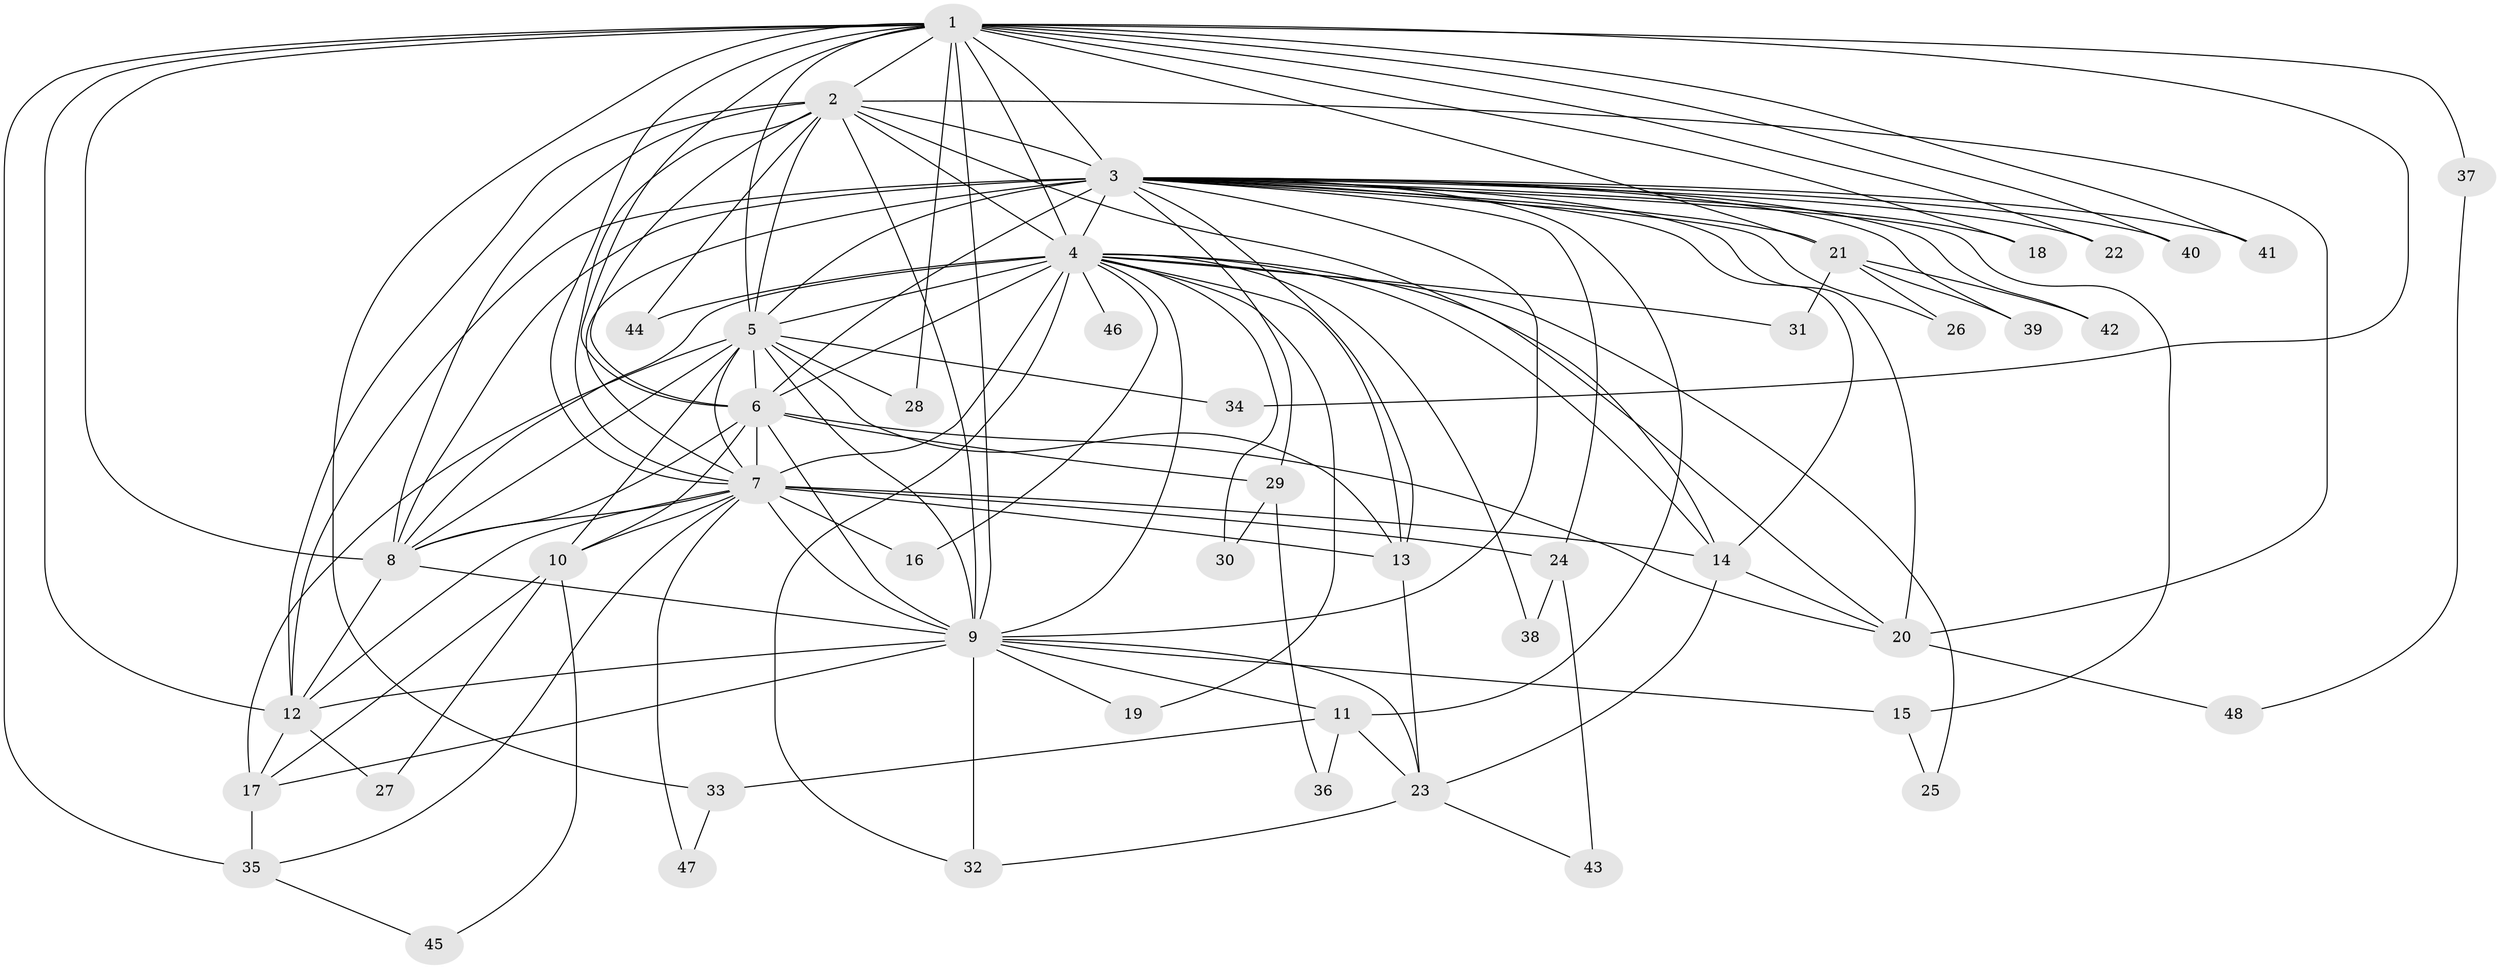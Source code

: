// original degree distribution, {27: 0.010416666666666666, 19: 0.010416666666666666, 23: 0.010416666666666666, 25: 0.010416666666666666, 16: 0.010416666666666666, 15: 0.010416666666666666, 17: 0.010416666666666666, 20: 0.010416666666666666, 24: 0.010416666666666666, 21: 0.010416666666666666, 6: 0.041666666666666664, 3: 0.15625, 5: 0.041666666666666664, 2: 0.59375, 4: 0.0625}
// Generated by graph-tools (version 1.1) at 2025/34/03/09/25 02:34:46]
// undirected, 48 vertices, 130 edges
graph export_dot {
graph [start="1"]
  node [color=gray90,style=filled];
  1;
  2;
  3;
  4;
  5;
  6;
  7;
  8;
  9;
  10;
  11;
  12;
  13;
  14;
  15;
  16;
  17;
  18;
  19;
  20;
  21;
  22;
  23;
  24;
  25;
  26;
  27;
  28;
  29;
  30;
  31;
  32;
  33;
  34;
  35;
  36;
  37;
  38;
  39;
  40;
  41;
  42;
  43;
  44;
  45;
  46;
  47;
  48;
  1 -- 2 [weight=2.0];
  1 -- 3 [weight=3.0];
  1 -- 4 [weight=1.0];
  1 -- 5 [weight=2.0];
  1 -- 6 [weight=2.0];
  1 -- 7 [weight=1.0];
  1 -- 8 [weight=1.0];
  1 -- 9 [weight=1.0];
  1 -- 12 [weight=1.0];
  1 -- 18 [weight=1.0];
  1 -- 21 [weight=1.0];
  1 -- 22 [weight=1.0];
  1 -- 28 [weight=1.0];
  1 -- 33 [weight=1.0];
  1 -- 34 [weight=2.0];
  1 -- 35 [weight=2.0];
  1 -- 37 [weight=1.0];
  1 -- 40 [weight=1.0];
  1 -- 41 [weight=1.0];
  2 -- 3 [weight=1.0];
  2 -- 4 [weight=1.0];
  2 -- 5 [weight=2.0];
  2 -- 6 [weight=1.0];
  2 -- 7 [weight=2.0];
  2 -- 8 [weight=1.0];
  2 -- 9 [weight=1.0];
  2 -- 12 [weight=1.0];
  2 -- 14 [weight=1.0];
  2 -- 20 [weight=6.0];
  2 -- 44 [weight=1.0];
  3 -- 4 [weight=1.0];
  3 -- 5 [weight=3.0];
  3 -- 6 [weight=2.0];
  3 -- 7 [weight=1.0];
  3 -- 8 [weight=14.0];
  3 -- 9 [weight=2.0];
  3 -- 11 [weight=1.0];
  3 -- 12 [weight=3.0];
  3 -- 13 [weight=1.0];
  3 -- 14 [weight=2.0];
  3 -- 15 [weight=1.0];
  3 -- 18 [weight=1.0];
  3 -- 20 [weight=3.0];
  3 -- 21 [weight=1.0];
  3 -- 22 [weight=1.0];
  3 -- 24 [weight=2.0];
  3 -- 26 [weight=1.0];
  3 -- 29 [weight=2.0];
  3 -- 39 [weight=1.0];
  3 -- 40 [weight=1.0];
  3 -- 41 [weight=1.0];
  3 -- 42 [weight=1.0];
  4 -- 5 [weight=3.0];
  4 -- 6 [weight=1.0];
  4 -- 7 [weight=2.0];
  4 -- 8 [weight=1.0];
  4 -- 9 [weight=1.0];
  4 -- 13 [weight=1.0];
  4 -- 14 [weight=1.0];
  4 -- 16 [weight=1.0];
  4 -- 19 [weight=1.0];
  4 -- 20 [weight=1.0];
  4 -- 25 [weight=1.0];
  4 -- 30 [weight=1.0];
  4 -- 31 [weight=1.0];
  4 -- 32 [weight=1.0];
  4 -- 38 [weight=1.0];
  4 -- 44 [weight=2.0];
  4 -- 46 [weight=1.0];
  5 -- 6 [weight=3.0];
  5 -- 7 [weight=2.0];
  5 -- 8 [weight=2.0];
  5 -- 9 [weight=3.0];
  5 -- 10 [weight=1.0];
  5 -- 13 [weight=1.0];
  5 -- 17 [weight=5.0];
  5 -- 28 [weight=1.0];
  5 -- 34 [weight=1.0];
  6 -- 7 [weight=1.0];
  6 -- 8 [weight=1.0];
  6 -- 9 [weight=1.0];
  6 -- 10 [weight=1.0];
  6 -- 20 [weight=1.0];
  6 -- 29 [weight=1.0];
  7 -- 8 [weight=1.0];
  7 -- 9 [weight=1.0];
  7 -- 10 [weight=2.0];
  7 -- 12 [weight=1.0];
  7 -- 13 [weight=1.0];
  7 -- 14 [weight=1.0];
  7 -- 16 [weight=1.0];
  7 -- 24 [weight=1.0];
  7 -- 35 [weight=1.0];
  7 -- 47 [weight=1.0];
  8 -- 9 [weight=2.0];
  8 -- 12 [weight=1.0];
  9 -- 11 [weight=1.0];
  9 -- 12 [weight=1.0];
  9 -- 15 [weight=1.0];
  9 -- 17 [weight=3.0];
  9 -- 19 [weight=1.0];
  9 -- 23 [weight=1.0];
  9 -- 32 [weight=1.0];
  10 -- 17 [weight=1.0];
  10 -- 27 [weight=1.0];
  10 -- 45 [weight=1.0];
  11 -- 23 [weight=1.0];
  11 -- 33 [weight=1.0];
  11 -- 36 [weight=1.0];
  12 -- 17 [weight=1.0];
  12 -- 27 [weight=1.0];
  13 -- 23 [weight=1.0];
  14 -- 20 [weight=1.0];
  14 -- 23 [weight=1.0];
  15 -- 25 [weight=1.0];
  17 -- 35 [weight=1.0];
  20 -- 48 [weight=1.0];
  21 -- 26 [weight=1.0];
  21 -- 31 [weight=1.0];
  21 -- 39 [weight=1.0];
  21 -- 42 [weight=1.0];
  23 -- 32 [weight=1.0];
  23 -- 43 [weight=1.0];
  24 -- 38 [weight=1.0];
  24 -- 43 [weight=1.0];
  29 -- 30 [weight=1.0];
  29 -- 36 [weight=1.0];
  33 -- 47 [weight=1.0];
  35 -- 45 [weight=1.0];
  37 -- 48 [weight=1.0];
}
